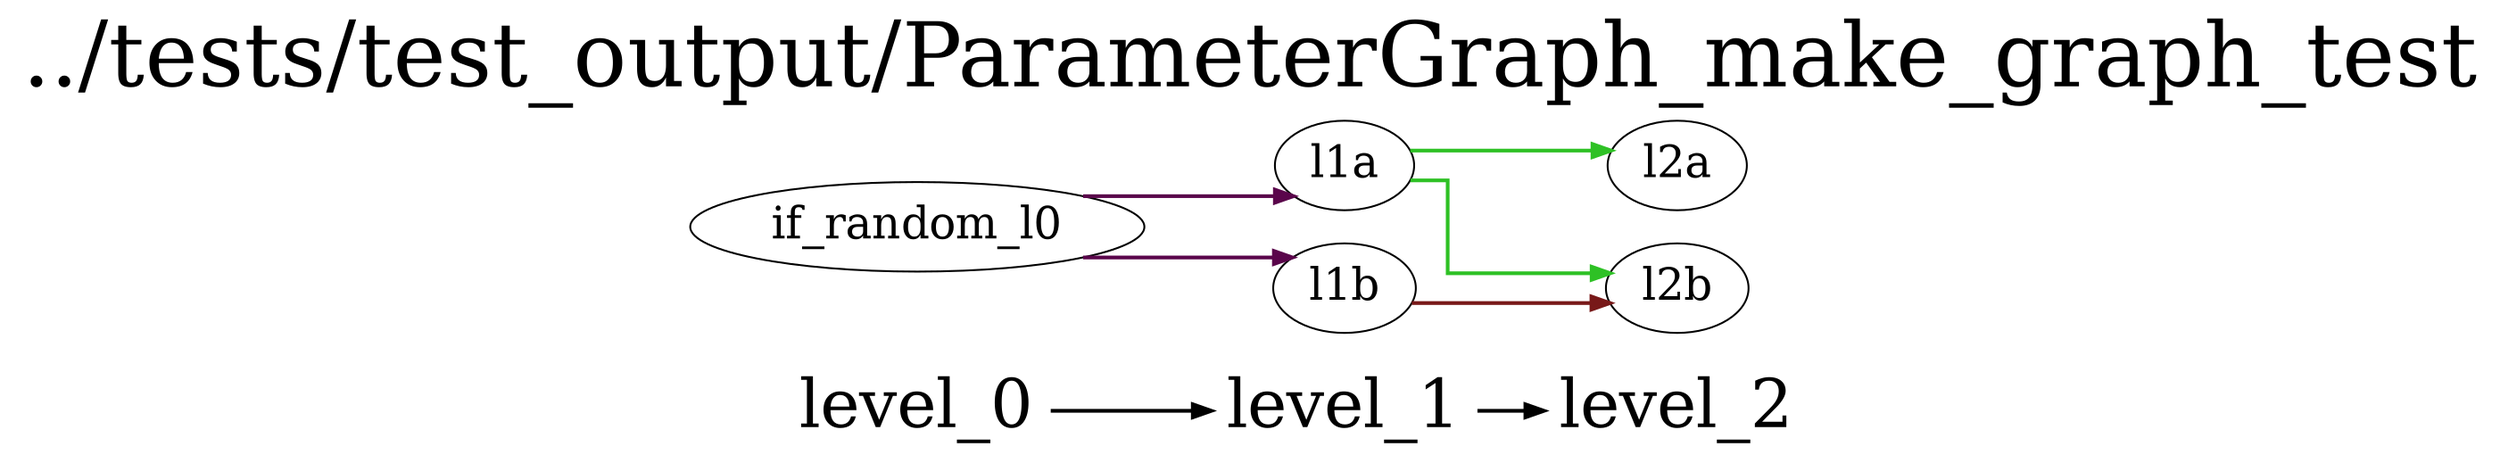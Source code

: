 digraph G {
          splines=ortho;
          fontsize = 48;
          rankdir = "LR";
          node[fontsize=24];
          edge[penwidth=2];
          {
          node [shape=plaintext fontsize=36];
          level_0 -> 
          level_1 -> 
          level_2
          }
          {rank = same;
          level_0;
          if_random_l0;
          }
          {rank = same;
          level_1;
          l1a;
          l1b;
          }
          {rank = same;
          level_2;
          l2a;
          l2b;
          }
          if_random_l0 -> l1b [color="#5A054B"];
          if_random_l0 -> l1a [color="#5A054B"];
          l1b -> l2b [color="#781919"];
          l1a -> l2b [color="#2EC125"];
          l1a -> l2a [color="#2EC125"];
          labelloc = "t";
          label = "../tests/test_output/ParameterGraph_make_graph_test";
}